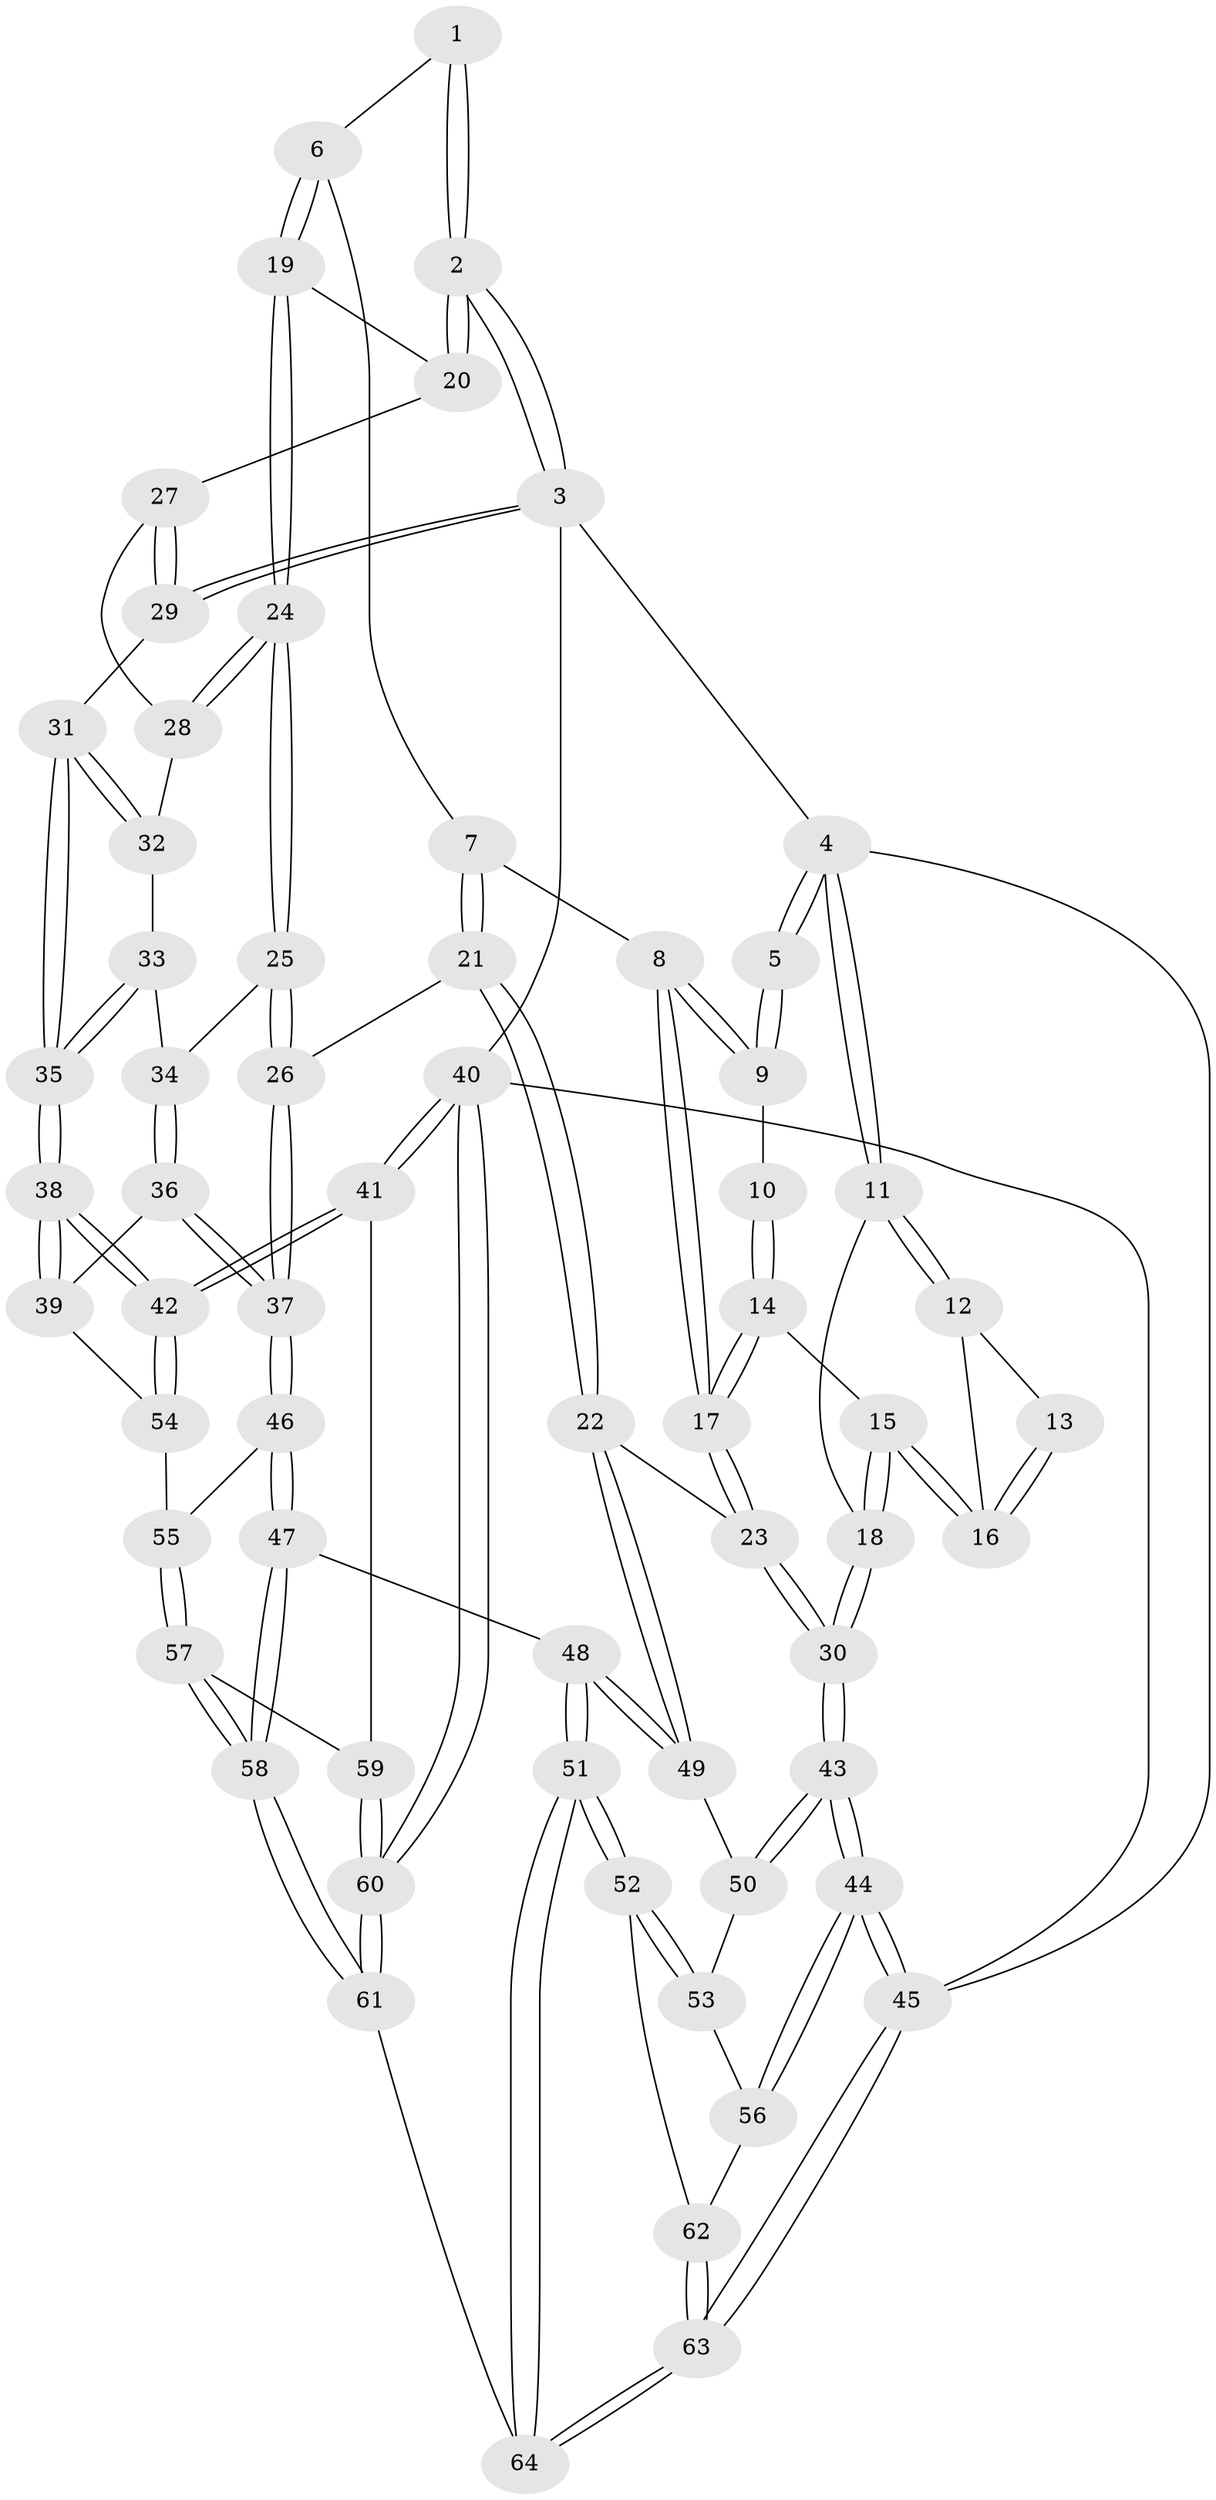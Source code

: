 // Generated by graph-tools (version 1.1) at 2025/17/03/09/25 04:17:13]
// undirected, 64 vertices, 157 edges
graph export_dot {
graph [start="1"]
  node [color=gray90,style=filled];
  1 [pos="+0.6077787719439909+0"];
  2 [pos="+1+0"];
  3 [pos="+1+0"];
  4 [pos="+0+0"];
  5 [pos="+0.4245241355782398+0"];
  6 [pos="+0.659263125522281+0.0728643059658791"];
  7 [pos="+0.45344801044275873+0.2667120800915542"];
  8 [pos="+0.3242627466786724+0.17316515045453965"];
  9 [pos="+0.29321630885859495+0.0992522183052924"];
  10 [pos="+0.24709606025907072+0.12339501845665903"];
  11 [pos="+0+0"];
  12 [pos="+0+0.016904919668235246"];
  13 [pos="+0.13594741667639829+0.1014202122906993"];
  14 [pos="+0.1391740330600844+0.30270033120629536"];
  15 [pos="+0.11676768258787569+0.3034874962668771"];
  16 [pos="+0.06674788496187535+0.22723837976394617"];
  17 [pos="+0.3312612722206944+0.48401339099097057"];
  18 [pos="+0+0.47002291847864347"];
  19 [pos="+0.7045065496744456+0.14790099226686987"];
  20 [pos="+0.8341029359853671+0.19226656798191835"];
  21 [pos="+0.4149616392123827+0.5141090865231078"];
  22 [pos="+0.36956523818491377+0.5207521852968565"];
  23 [pos="+0.33576290983493867+0.49145063210503265"];
  24 [pos="+0.6583066806411407+0.35033035842670623"];
  25 [pos="+0.6206905295924949+0.4525543493910317"];
  26 [pos="+0.48055498330976265+0.5225776852938431"];
  27 [pos="+0.9009936515784379+0.23368613472584104"];
  28 [pos="+0.8586169854033155+0.38465481999314"];
  29 [pos="+1+0.30453641847991975"];
  30 [pos="+0+0.516146109107997"];
  31 [pos="+1+0.44448623935108195"];
  32 [pos="+0.8600400212570878+0.3998631528102829"];
  33 [pos="+0.8180620093271948+0.5353706034735075"];
  34 [pos="+0.8029653819415189+0.5414931705517784"];
  35 [pos="+1+0.5384645467653888"];
  36 [pos="+0.7975090147313895+0.6409591254886998"];
  37 [pos="+0.596774414524148+0.7394879522851185"];
  38 [pos="+1+0.7013974303029166"];
  39 [pos="+0.837090785278519+0.7179980833569198"];
  40 [pos="+1+1"];
  41 [pos="+1+1"];
  42 [pos="+1+1"];
  43 [pos="+0+0.8428265152110656"];
  44 [pos="+0+0.8736388442630023"];
  45 [pos="+0+1"];
  46 [pos="+0.5979558186070641+0.7523813319778653"];
  47 [pos="+0.5668686469743374+0.8177881719251162"];
  48 [pos="+0.502604134551081+0.8845209795024132"];
  49 [pos="+0.33154025129881814+0.589471028321995"];
  50 [pos="+0.3106459441970862+0.6186199882967401"];
  51 [pos="+0.4760308822731494+0.9246191671012349"];
  52 [pos="+0.42372528639774587+0.9038784179885339"];
  53 [pos="+0.3163319486893281+0.720361724974804"];
  54 [pos="+0.8094097336765871+0.8089090269968532"];
  55 [pos="+0.7822746765613552+0.8275825994092135"];
  56 [pos="+0.2410177912195624+0.8853535760207902"];
  57 [pos="+0.7700397218385593+0.8818544057738782"];
  58 [pos="+0.7206525458005544+0.9491904500891437"];
  59 [pos="+0.781539915999067+0.8907919982998673"];
  60 [pos="+1+1"];
  61 [pos="+0.6671307531287909+1"];
  62 [pos="+0.2824055868167326+0.9151423351599038"];
  63 [pos="+0.24895548789069694+1"];
  64 [pos="+0.5347143004209379+1"];
  1 -- 2;
  1 -- 2;
  1 -- 6;
  2 -- 3;
  2 -- 3;
  2 -- 20;
  2 -- 20;
  3 -- 4;
  3 -- 29;
  3 -- 29;
  3 -- 40;
  4 -- 5;
  4 -- 5;
  4 -- 11;
  4 -- 11;
  4 -- 45;
  5 -- 9;
  5 -- 9;
  6 -- 7;
  6 -- 19;
  6 -- 19;
  7 -- 8;
  7 -- 21;
  7 -- 21;
  8 -- 9;
  8 -- 9;
  8 -- 17;
  8 -- 17;
  9 -- 10;
  10 -- 14;
  10 -- 14;
  11 -- 12;
  11 -- 12;
  11 -- 18;
  12 -- 13;
  12 -- 16;
  13 -- 16;
  13 -- 16;
  14 -- 15;
  14 -- 17;
  14 -- 17;
  15 -- 16;
  15 -- 16;
  15 -- 18;
  15 -- 18;
  17 -- 23;
  17 -- 23;
  18 -- 30;
  18 -- 30;
  19 -- 20;
  19 -- 24;
  19 -- 24;
  20 -- 27;
  21 -- 22;
  21 -- 22;
  21 -- 26;
  22 -- 23;
  22 -- 49;
  22 -- 49;
  23 -- 30;
  23 -- 30;
  24 -- 25;
  24 -- 25;
  24 -- 28;
  24 -- 28;
  25 -- 26;
  25 -- 26;
  25 -- 34;
  26 -- 37;
  26 -- 37;
  27 -- 28;
  27 -- 29;
  27 -- 29;
  28 -- 32;
  29 -- 31;
  30 -- 43;
  30 -- 43;
  31 -- 32;
  31 -- 32;
  31 -- 35;
  31 -- 35;
  32 -- 33;
  33 -- 34;
  33 -- 35;
  33 -- 35;
  34 -- 36;
  34 -- 36;
  35 -- 38;
  35 -- 38;
  36 -- 37;
  36 -- 37;
  36 -- 39;
  37 -- 46;
  37 -- 46;
  38 -- 39;
  38 -- 39;
  38 -- 42;
  38 -- 42;
  39 -- 54;
  40 -- 41;
  40 -- 41;
  40 -- 60;
  40 -- 60;
  40 -- 45;
  41 -- 42;
  41 -- 42;
  41 -- 59;
  42 -- 54;
  42 -- 54;
  43 -- 44;
  43 -- 44;
  43 -- 50;
  43 -- 50;
  44 -- 45;
  44 -- 45;
  44 -- 56;
  44 -- 56;
  45 -- 63;
  45 -- 63;
  46 -- 47;
  46 -- 47;
  46 -- 55;
  47 -- 48;
  47 -- 58;
  47 -- 58;
  48 -- 49;
  48 -- 49;
  48 -- 51;
  48 -- 51;
  49 -- 50;
  50 -- 53;
  51 -- 52;
  51 -- 52;
  51 -- 64;
  51 -- 64;
  52 -- 53;
  52 -- 53;
  52 -- 62;
  53 -- 56;
  54 -- 55;
  55 -- 57;
  55 -- 57;
  56 -- 62;
  57 -- 58;
  57 -- 58;
  57 -- 59;
  58 -- 61;
  58 -- 61;
  59 -- 60;
  59 -- 60;
  60 -- 61;
  60 -- 61;
  61 -- 64;
  62 -- 63;
  62 -- 63;
  63 -- 64;
  63 -- 64;
}

